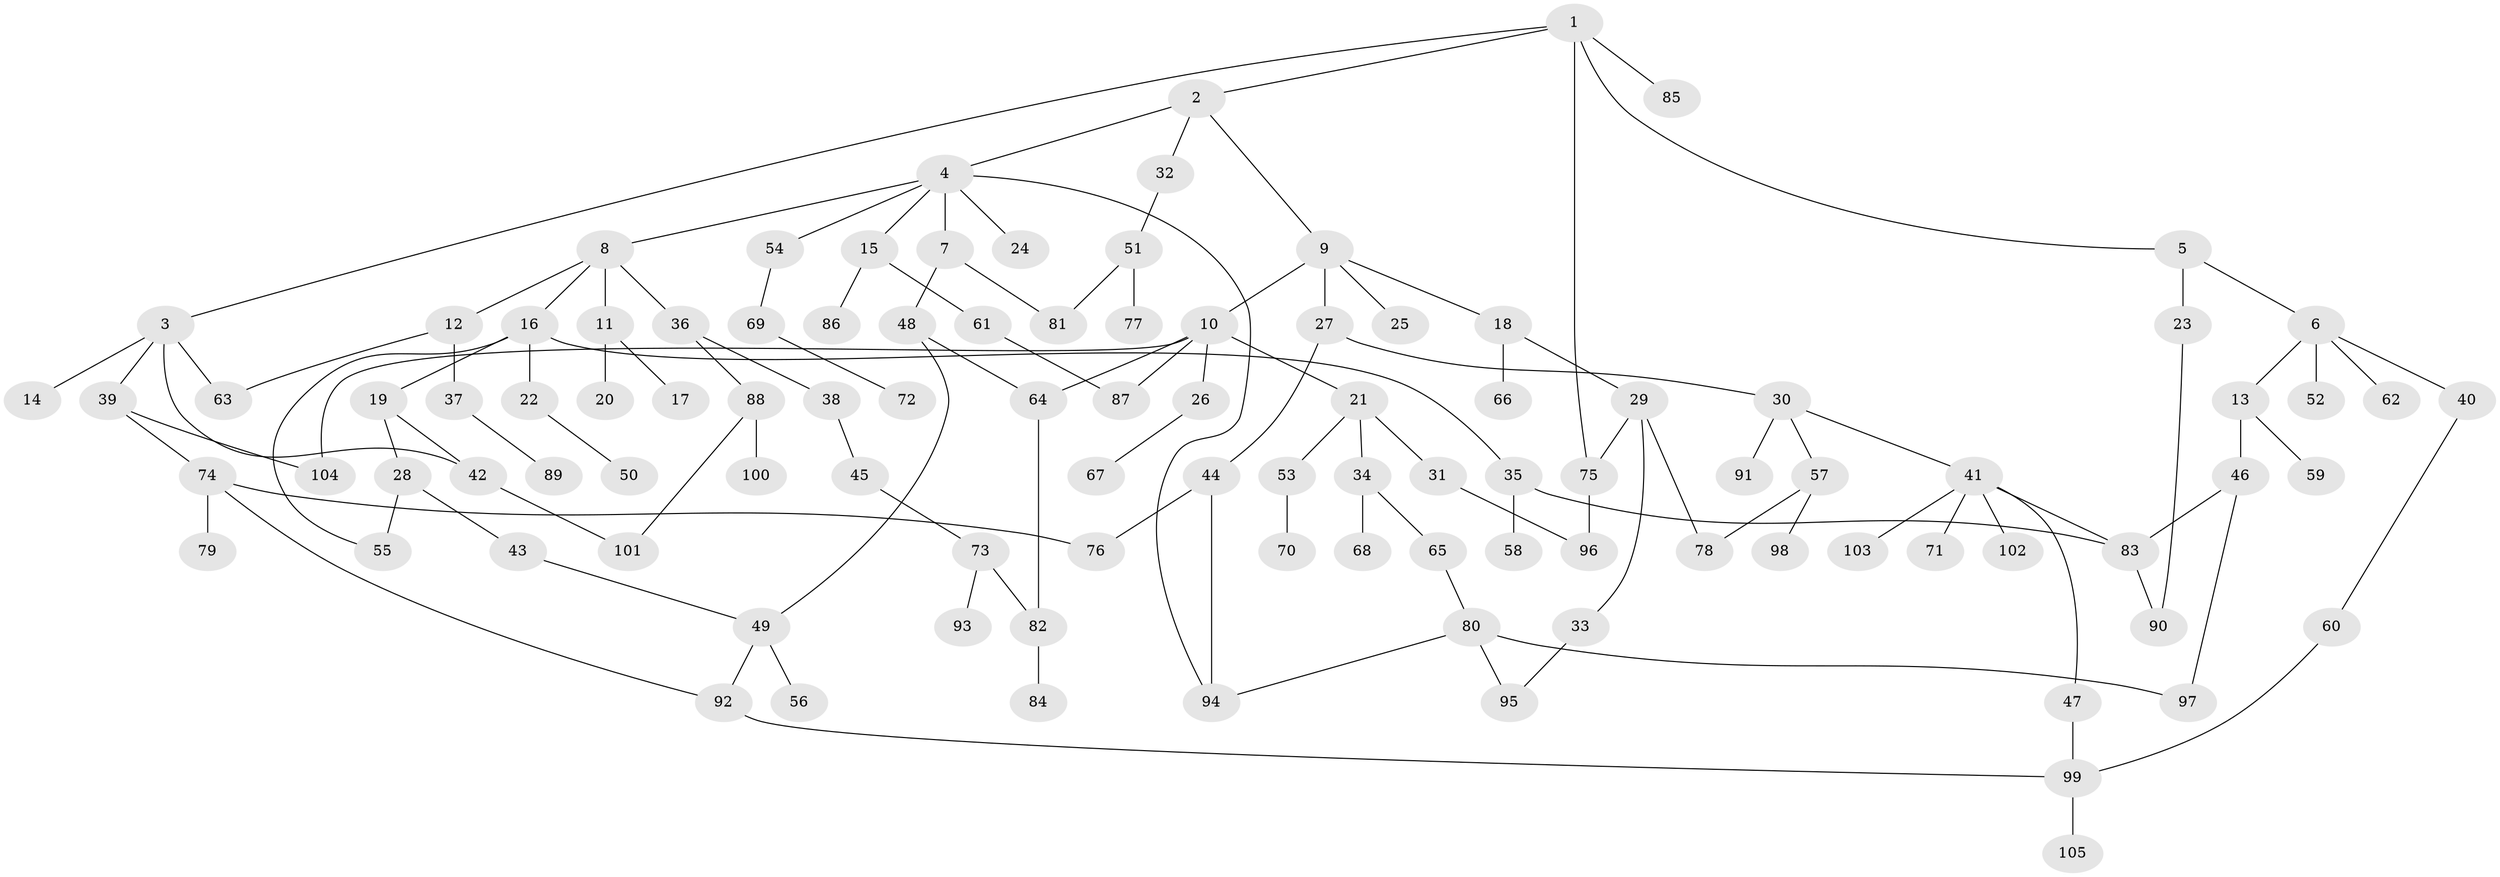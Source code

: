 // Generated by graph-tools (version 1.1) at 2025/25/03/09/25 03:25:27]
// undirected, 105 vertices, 128 edges
graph export_dot {
graph [start="1"]
  node [color=gray90,style=filled];
  1;
  2;
  3;
  4;
  5;
  6;
  7;
  8;
  9;
  10;
  11;
  12;
  13;
  14;
  15;
  16;
  17;
  18;
  19;
  20;
  21;
  22;
  23;
  24;
  25;
  26;
  27;
  28;
  29;
  30;
  31;
  32;
  33;
  34;
  35;
  36;
  37;
  38;
  39;
  40;
  41;
  42;
  43;
  44;
  45;
  46;
  47;
  48;
  49;
  50;
  51;
  52;
  53;
  54;
  55;
  56;
  57;
  58;
  59;
  60;
  61;
  62;
  63;
  64;
  65;
  66;
  67;
  68;
  69;
  70;
  71;
  72;
  73;
  74;
  75;
  76;
  77;
  78;
  79;
  80;
  81;
  82;
  83;
  84;
  85;
  86;
  87;
  88;
  89;
  90;
  91;
  92;
  93;
  94;
  95;
  96;
  97;
  98;
  99;
  100;
  101;
  102;
  103;
  104;
  105;
  1 -- 2;
  1 -- 3;
  1 -- 5;
  1 -- 85;
  1 -- 75;
  2 -- 4;
  2 -- 9;
  2 -- 32;
  3 -- 14;
  3 -- 39;
  3 -- 63;
  3 -- 42;
  4 -- 7;
  4 -- 8;
  4 -- 15;
  4 -- 24;
  4 -- 54;
  4 -- 94;
  5 -- 6;
  5 -- 23;
  6 -- 13;
  6 -- 40;
  6 -- 52;
  6 -- 62;
  7 -- 48;
  7 -- 81;
  8 -- 11;
  8 -- 12;
  8 -- 16;
  8 -- 36;
  9 -- 10;
  9 -- 18;
  9 -- 25;
  9 -- 27;
  10 -- 21;
  10 -- 26;
  10 -- 87;
  10 -- 64;
  10 -- 104;
  11 -- 17;
  11 -- 20;
  12 -- 37;
  12 -- 63;
  13 -- 46;
  13 -- 59;
  15 -- 61;
  15 -- 86;
  16 -- 19;
  16 -- 22;
  16 -- 35;
  16 -- 55;
  18 -- 29;
  18 -- 66;
  19 -- 28;
  19 -- 42;
  21 -- 31;
  21 -- 34;
  21 -- 53;
  22 -- 50;
  23 -- 90;
  26 -- 67;
  27 -- 30;
  27 -- 44;
  28 -- 43;
  28 -- 55;
  29 -- 33;
  29 -- 75;
  29 -- 78;
  30 -- 41;
  30 -- 57;
  30 -- 91;
  31 -- 96;
  32 -- 51;
  33 -- 95;
  34 -- 65;
  34 -- 68;
  35 -- 58;
  35 -- 83;
  36 -- 38;
  36 -- 88;
  37 -- 89;
  38 -- 45;
  39 -- 74;
  39 -- 104;
  40 -- 60;
  41 -- 47;
  41 -- 71;
  41 -- 83;
  41 -- 102;
  41 -- 103;
  42 -- 101;
  43 -- 49;
  44 -- 76;
  44 -- 94;
  45 -- 73;
  46 -- 97;
  46 -- 83;
  47 -- 99;
  48 -- 64;
  48 -- 49;
  49 -- 56;
  49 -- 92;
  51 -- 77;
  51 -- 81;
  53 -- 70;
  54 -- 69;
  57 -- 98;
  57 -- 78;
  60 -- 99;
  61 -- 87;
  64 -- 82;
  65 -- 80;
  69 -- 72;
  73 -- 82;
  73 -- 93;
  74 -- 79;
  74 -- 76;
  74 -- 92;
  75 -- 96;
  80 -- 95;
  80 -- 97;
  80 -- 94;
  82 -- 84;
  83 -- 90;
  88 -- 100;
  88 -- 101;
  92 -- 99;
  99 -- 105;
}
